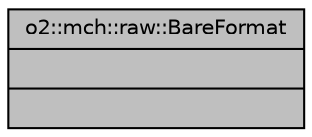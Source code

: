 digraph "o2::mch::raw::BareFormat"
{
 // INTERACTIVE_SVG=YES
  bgcolor="transparent";
  edge [fontname="Helvetica",fontsize="10",labelfontname="Helvetica",labelfontsize="10"];
  node [fontname="Helvetica",fontsize="10",shape=record];
  Node1 [label="{o2::mch::raw::BareFormat\n||}",height=0.2,width=0.4,color="black", fillcolor="grey75", style="filled", fontcolor="black"];
}
